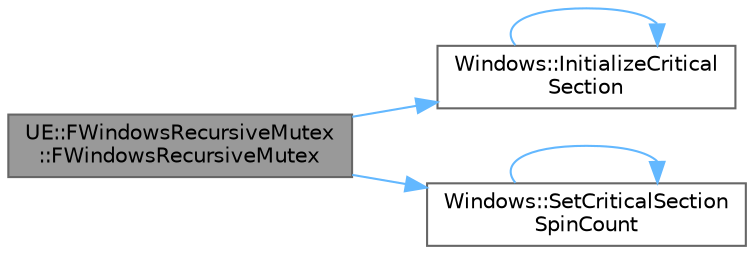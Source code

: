 digraph "UE::FWindowsRecursiveMutex::FWindowsRecursiveMutex"
{
 // INTERACTIVE_SVG=YES
 // LATEX_PDF_SIZE
  bgcolor="transparent";
  edge [fontname=Helvetica,fontsize=10,labelfontname=Helvetica,labelfontsize=10];
  node [fontname=Helvetica,fontsize=10,shape=box,height=0.2,width=0.4];
  rankdir="LR";
  Node1 [id="Node000001",label="UE::FWindowsRecursiveMutex\l::FWindowsRecursiveMutex",height=0.2,width=0.4,color="gray40", fillcolor="grey60", style="filled", fontcolor="black",tooltip=" "];
  Node1 -> Node2 [id="edge1_Node000001_Node000002",color="steelblue1",style="solid",tooltip=" "];
  Node2 [id="Node000002",label="Windows::InitializeCritical\lSection",height=0.2,width=0.4,color="grey40", fillcolor="white", style="filled",URL="$d5/d0f/namespaceWindows.html#a410ccb77b12621efcbbc29f53dbbc96d",tooltip=" "];
  Node2 -> Node2 [id="edge2_Node000002_Node000002",color="steelblue1",style="solid",tooltip=" "];
  Node1 -> Node3 [id="edge3_Node000001_Node000003",color="steelblue1",style="solid",tooltip=" "];
  Node3 [id="Node000003",label="Windows::SetCriticalSection\lSpinCount",height=0.2,width=0.4,color="grey40", fillcolor="white", style="filled",URL="$d5/d0f/namespaceWindows.html#a728d8e65d389867b392c728108da9590",tooltip=" "];
  Node3 -> Node3 [id="edge4_Node000003_Node000003",color="steelblue1",style="solid",tooltip=" "];
}
